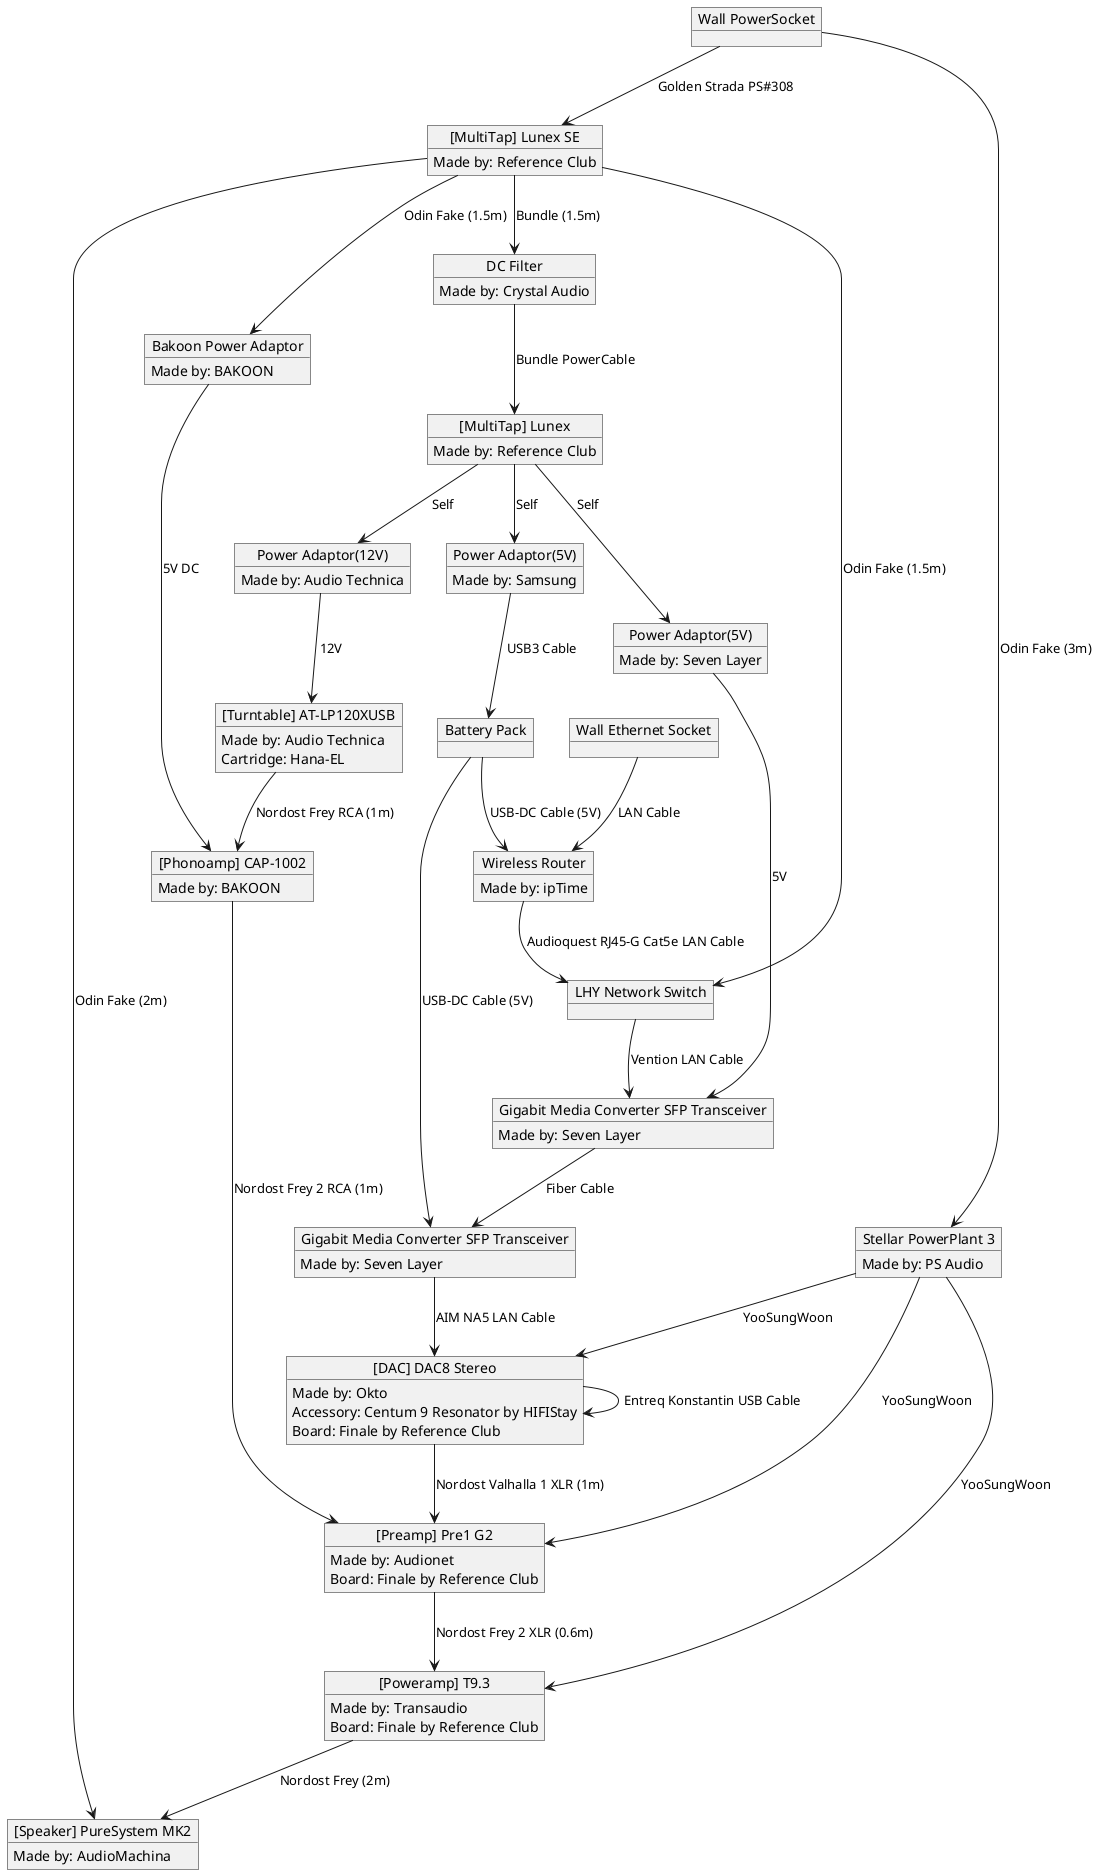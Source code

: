 @startuml minsu-hifi-220814
object "[DAC] DAC8 Stereo" as dac
dac : Made by: Okto
dac : Accessory: Centum 9 Resonator by HIFIStay
dac : Board: Finale by Reference Club

object "[Turntable] AT-LP120XUSB" as turntable
turntable : Made by: Audio Technica
turntable : Cartridge: Hana-EL

object "[Preamp] Pre1 G2" as preamp
preamp : Made by: Audionet
preamp : Board: Finale by Reference Club

object "[Poweramp] T9.3" as poweramp
poweramp : Made by: Transaudio
poweramp : Board: Finale by Reference Club

object "[Phonoamp] CAP-1002" as phononamp
phononamp : Made by: BAKOON

object "Bakoon Power Adaptor" as adaptor1
adaptor1 : Made by: BAKOON

object "Power Adaptor(12V)" as adaptor2
adaptor2 : Made by: Audio Technica

object "Power Adaptor(5V)" as adaptor3
adaptor3 : Made by: Seven Layer

object "Power Adaptor(5V)" as adaptor4
adaptor4 : Made by: Samsung

object "[Speaker] PureSystem MK2" as speaker
speaker : Made by: AudioMachina

object "[MultiTap] Lunex SE" as multitap1
multitap1 : Made by: Reference Club

object "[MultiTap] Lunex" as multitap2
multitap2 : Made by: Reference Club

object "DC Filter" as dcfilter1
dcfilter1 : Made by: Crystal Audio

object "Stellar PowerPlant 3" as powerregenerator
powerregenerator : Made by: PS Audio

object "Wall PowerSocket" as wallpowersocket
object "Wall Ethernet Socket" as walllansocket

object "Wireless Router" as wirelessrouter
wirelessrouter : Made by: ipTime

object "LHY Network Switch" as netswitch

object "Gigabit Media Converter SFP Transceiver" as fiberhub1
fiberhub1 : Made by: Seven Layer

object "Gigabit Media Converter SFP Transceiver" as fiberhub2
fiberhub2 : Made by: Seven Layer

object "Battery Pack" as batterypack

dac --> preamp : Nordost Valhalla 1 XLR (1m)
preamp --> poweramp : Nordost Frey 2 XLR (0.6m)
poweramp --> speaker : Nordost Frey (2m)
phononamp --> preamp : Nordost Frey 2 RCA (1m)
turntable --> phononamp: Nordost Frey RCA (1m)

wallpowersocket --> powerregenerator : Odin Fake (3m)
powerregenerator --> dac : YooSungWoon
powerregenerator --> preamp: YooSungWoon
powerregenerator --> poweramp: YooSungWoon

wallpowersocket --> multitap1: Golden Strada PS#308

dcfilter1 --> multitap2: Bundle PowerCable
multitap2 --> adaptor2: Self
adaptor2 --> turntable: 12V
multitap2 --> adaptor3: Self
multitap2 --> adaptor4: Self
adaptor4 --> batterypack: USB3 Cable

multitap1 --> speaker: Odin Fake (2m)
multitap1 --> adaptor1: Odin Fake (1.5m)
multitap1 --> netswitch: Odin Fake (1.5m)
multitap1 --> dcfilter1: Bundle (1.5m)
adaptor1 --> phononamp: 5V DC
batterypack --> wirelessrouter: USB-DC Cable (5V)
batterypack --> fiberhub2: USB-DC Cable (5V)
adaptor3 --> fiberhub1: 5V


dac --> dac: Entreq Konstantin USB Cable

walllansocket --> wirelessrouter: LAN Cable
wirelessrouter --> netswitch: Audioquest RJ45-G Cat5e LAN Cable
netswitch --> fiberhub1: Vention LAN Cable
fiberhub1 --> fiberhub2: Fiber Cable
fiberhub2 --> dac: AIM NA5 LAN Cable

@enduml